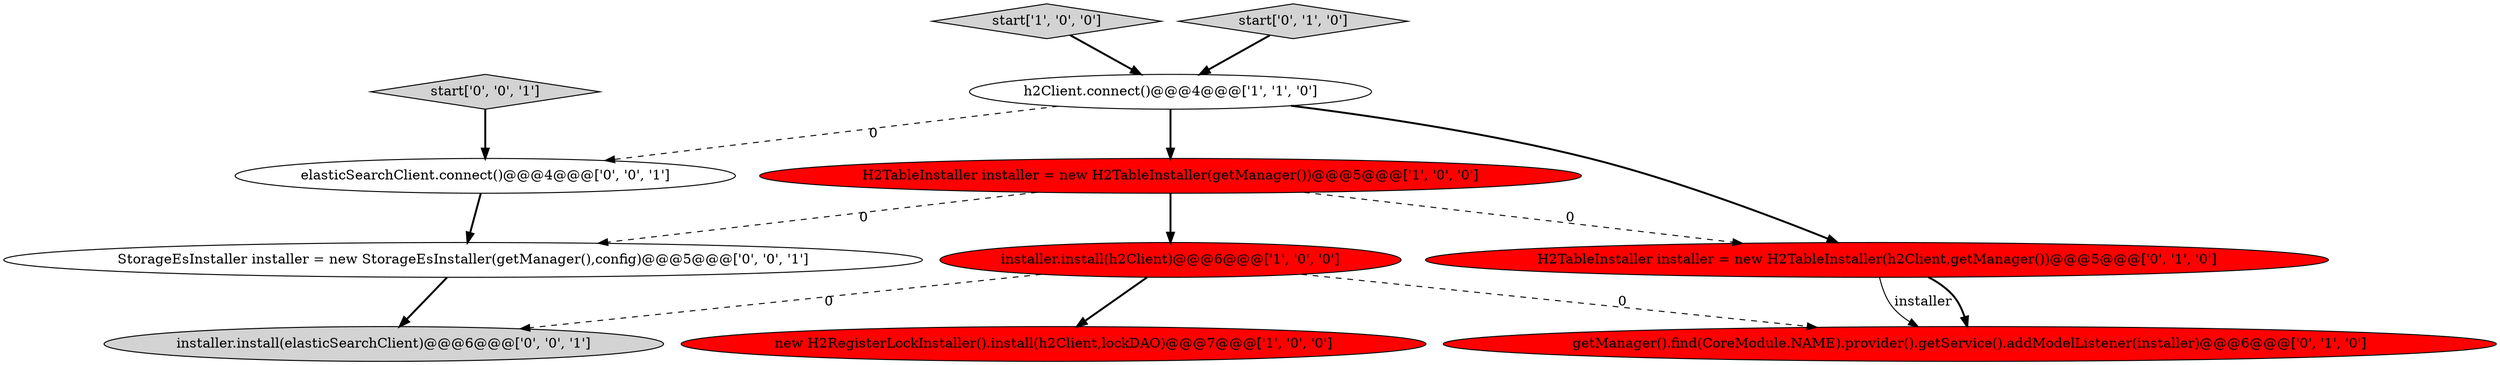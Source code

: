 digraph {
11 [style = filled, label = "start['0', '0', '1']", fillcolor = lightgray, shape = diamond image = "AAA0AAABBB3BBB"];
8 [style = filled, label = "elasticSearchClient.connect()@@@4@@@['0', '0', '1']", fillcolor = white, shape = ellipse image = "AAA0AAABBB3BBB"];
9 [style = filled, label = "StorageEsInstaller installer = new StorageEsInstaller(getManager(),config)@@@5@@@['0', '0', '1']", fillcolor = white, shape = ellipse image = "AAA0AAABBB3BBB"];
1 [style = filled, label = "h2Client.connect()@@@4@@@['1', '1', '0']", fillcolor = white, shape = ellipse image = "AAA0AAABBB1BBB"];
2 [style = filled, label = "start['1', '0', '0']", fillcolor = lightgray, shape = diamond image = "AAA0AAABBB1BBB"];
3 [style = filled, label = "H2TableInstaller installer = new H2TableInstaller(getManager())@@@5@@@['1', '0', '0']", fillcolor = red, shape = ellipse image = "AAA1AAABBB1BBB"];
0 [style = filled, label = "installer.install(h2Client)@@@6@@@['1', '0', '0']", fillcolor = red, shape = ellipse image = "AAA1AAABBB1BBB"];
10 [style = filled, label = "installer.install(elasticSearchClient)@@@6@@@['0', '0', '1']", fillcolor = lightgray, shape = ellipse image = "AAA0AAABBB3BBB"];
7 [style = filled, label = "start['0', '1', '0']", fillcolor = lightgray, shape = diamond image = "AAA0AAABBB2BBB"];
4 [style = filled, label = "new H2RegisterLockInstaller().install(h2Client,lockDAO)@@@7@@@['1', '0', '0']", fillcolor = red, shape = ellipse image = "AAA1AAABBB1BBB"];
6 [style = filled, label = "getManager().find(CoreModule.NAME).provider().getService().addModelListener(installer)@@@6@@@['0', '1', '0']", fillcolor = red, shape = ellipse image = "AAA1AAABBB2BBB"];
5 [style = filled, label = "H2TableInstaller installer = new H2TableInstaller(h2Client,getManager())@@@5@@@['0', '1', '0']", fillcolor = red, shape = ellipse image = "AAA1AAABBB2BBB"];
1->3 [style = bold, label=""];
1->5 [style = bold, label=""];
3->5 [style = dashed, label="0"];
11->8 [style = bold, label=""];
1->8 [style = dashed, label="0"];
7->1 [style = bold, label=""];
5->6 [style = solid, label="installer"];
5->6 [style = bold, label=""];
9->10 [style = bold, label=""];
3->9 [style = dashed, label="0"];
0->4 [style = bold, label=""];
2->1 [style = bold, label=""];
0->10 [style = dashed, label="0"];
3->0 [style = bold, label=""];
0->6 [style = dashed, label="0"];
8->9 [style = bold, label=""];
}
